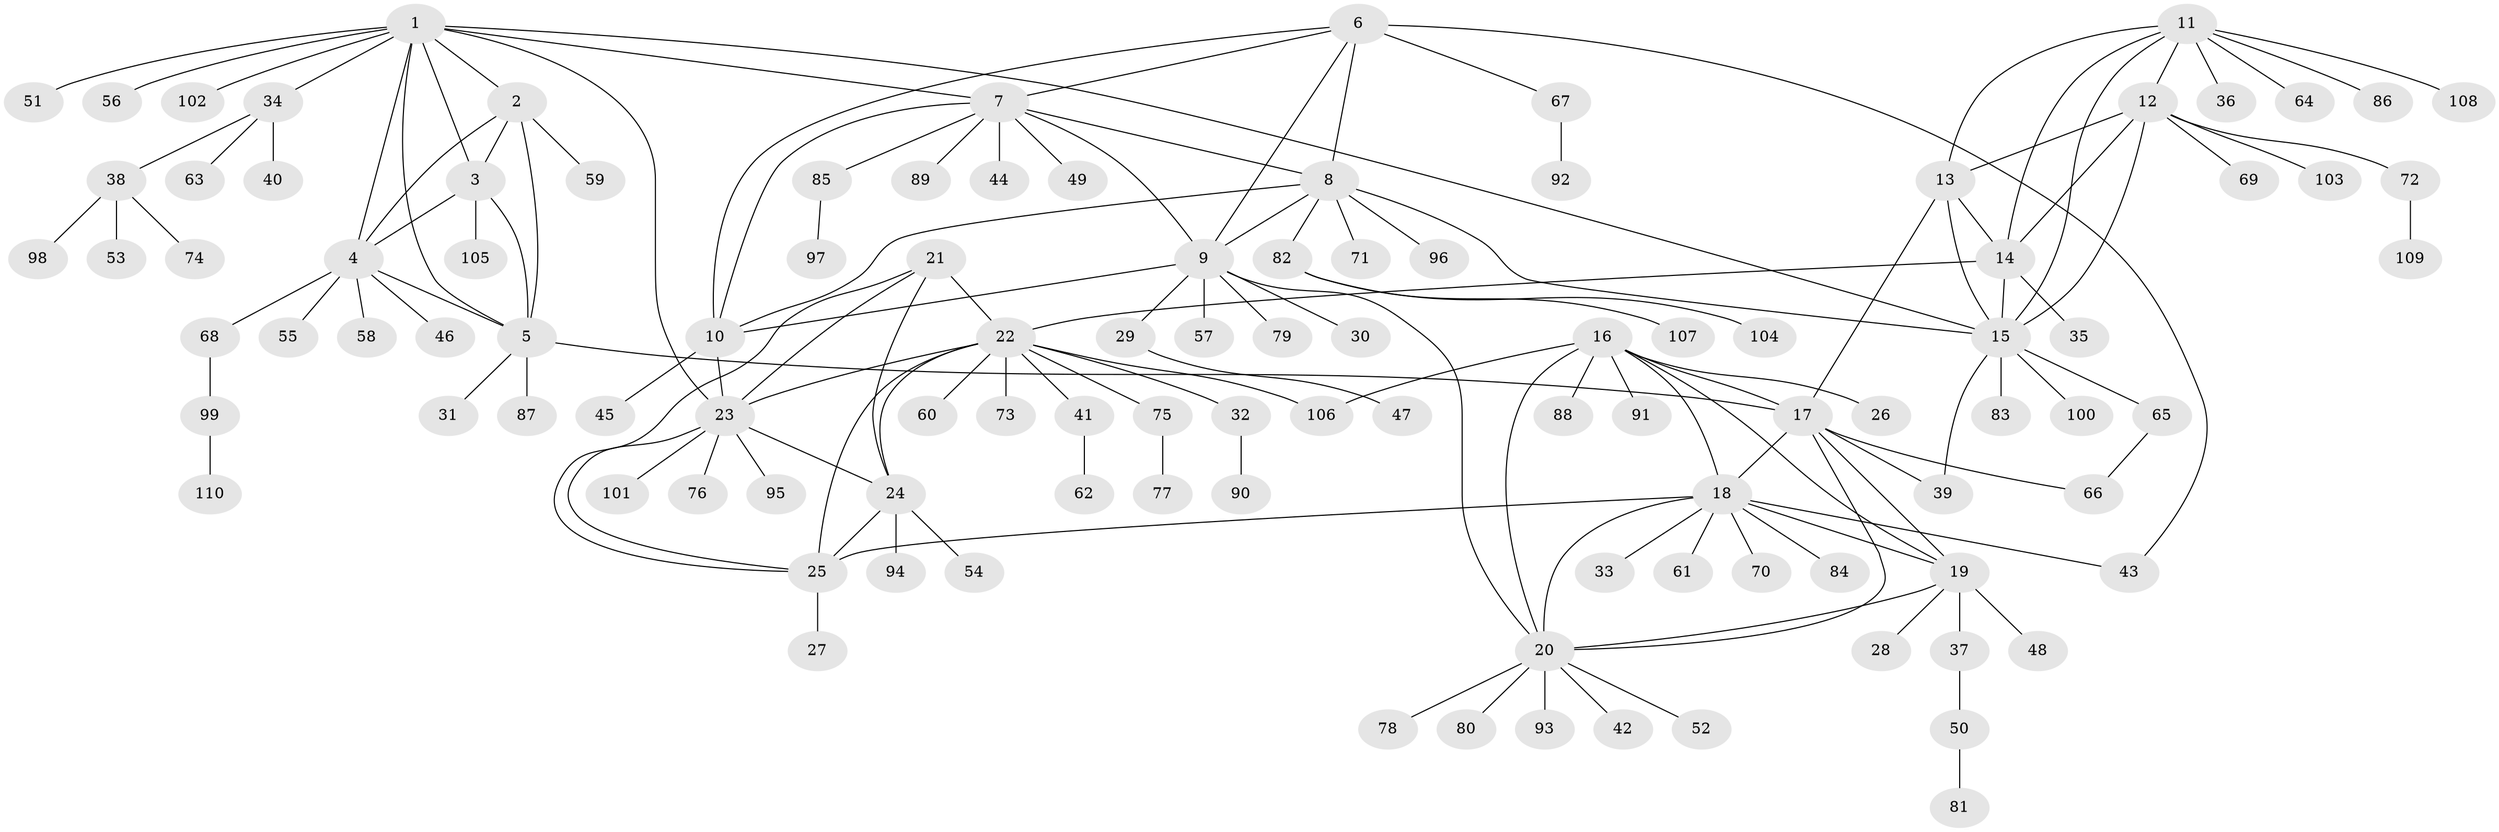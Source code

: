 // Generated by graph-tools (version 1.1) at 2025/50/03/09/25 03:50:32]
// undirected, 110 vertices, 149 edges
graph export_dot {
graph [start="1"]
  node [color=gray90,style=filled];
  1;
  2;
  3;
  4;
  5;
  6;
  7;
  8;
  9;
  10;
  11;
  12;
  13;
  14;
  15;
  16;
  17;
  18;
  19;
  20;
  21;
  22;
  23;
  24;
  25;
  26;
  27;
  28;
  29;
  30;
  31;
  32;
  33;
  34;
  35;
  36;
  37;
  38;
  39;
  40;
  41;
  42;
  43;
  44;
  45;
  46;
  47;
  48;
  49;
  50;
  51;
  52;
  53;
  54;
  55;
  56;
  57;
  58;
  59;
  60;
  61;
  62;
  63;
  64;
  65;
  66;
  67;
  68;
  69;
  70;
  71;
  72;
  73;
  74;
  75;
  76;
  77;
  78;
  79;
  80;
  81;
  82;
  83;
  84;
  85;
  86;
  87;
  88;
  89;
  90;
  91;
  92;
  93;
  94;
  95;
  96;
  97;
  98;
  99;
  100;
  101;
  102;
  103;
  104;
  105;
  106;
  107;
  108;
  109;
  110;
  1 -- 2;
  1 -- 3;
  1 -- 4;
  1 -- 5;
  1 -- 7;
  1 -- 15;
  1 -- 23;
  1 -- 34;
  1 -- 51;
  1 -- 56;
  1 -- 102;
  2 -- 3;
  2 -- 4;
  2 -- 5;
  2 -- 59;
  3 -- 4;
  3 -- 5;
  3 -- 105;
  4 -- 5;
  4 -- 46;
  4 -- 55;
  4 -- 58;
  4 -- 68;
  5 -- 17;
  5 -- 31;
  5 -- 87;
  6 -- 7;
  6 -- 8;
  6 -- 9;
  6 -- 10;
  6 -- 43;
  6 -- 67;
  7 -- 8;
  7 -- 9;
  7 -- 10;
  7 -- 44;
  7 -- 49;
  7 -- 85;
  7 -- 89;
  8 -- 9;
  8 -- 10;
  8 -- 15;
  8 -- 71;
  8 -- 82;
  8 -- 96;
  9 -- 10;
  9 -- 20;
  9 -- 29;
  9 -- 30;
  9 -- 57;
  9 -- 79;
  10 -- 23;
  10 -- 45;
  11 -- 12;
  11 -- 13;
  11 -- 14;
  11 -- 15;
  11 -- 36;
  11 -- 64;
  11 -- 86;
  11 -- 108;
  12 -- 13;
  12 -- 14;
  12 -- 15;
  12 -- 69;
  12 -- 72;
  12 -- 103;
  13 -- 14;
  13 -- 15;
  13 -- 17;
  14 -- 15;
  14 -- 22;
  14 -- 35;
  15 -- 39;
  15 -- 65;
  15 -- 83;
  15 -- 100;
  16 -- 17;
  16 -- 18;
  16 -- 19;
  16 -- 20;
  16 -- 26;
  16 -- 88;
  16 -- 91;
  16 -- 106;
  17 -- 18;
  17 -- 19;
  17 -- 20;
  17 -- 39;
  17 -- 66;
  18 -- 19;
  18 -- 20;
  18 -- 25;
  18 -- 33;
  18 -- 43;
  18 -- 61;
  18 -- 70;
  18 -- 84;
  19 -- 20;
  19 -- 28;
  19 -- 37;
  19 -- 48;
  20 -- 42;
  20 -- 52;
  20 -- 78;
  20 -- 80;
  20 -- 93;
  21 -- 22;
  21 -- 23;
  21 -- 24;
  21 -- 25;
  22 -- 23;
  22 -- 24;
  22 -- 25;
  22 -- 32;
  22 -- 41;
  22 -- 60;
  22 -- 73;
  22 -- 75;
  22 -- 106;
  23 -- 24;
  23 -- 25;
  23 -- 76;
  23 -- 95;
  23 -- 101;
  24 -- 25;
  24 -- 54;
  24 -- 94;
  25 -- 27;
  29 -- 47;
  32 -- 90;
  34 -- 38;
  34 -- 40;
  34 -- 63;
  37 -- 50;
  38 -- 53;
  38 -- 74;
  38 -- 98;
  41 -- 62;
  50 -- 81;
  65 -- 66;
  67 -- 92;
  68 -- 99;
  72 -- 109;
  75 -- 77;
  82 -- 104;
  82 -- 107;
  85 -- 97;
  99 -- 110;
}
